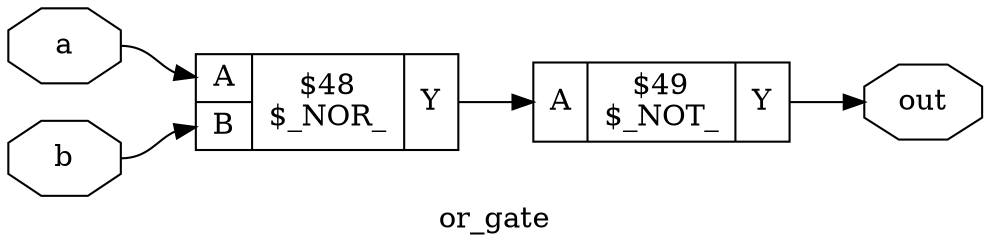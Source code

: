 digraph "or_gate" {
label="or_gate";
rankdir="LR";
remincross=true;
n2 [ shape=octagon, label="a", color="black", fontcolor="black" ];
n3 [ shape=octagon, label="b", color="black", fontcolor="black" ];
n4 [ shape=octagon, label="out", color="black", fontcolor="black" ];
c8 [ shape=record, label="{{<p5> A|<p6> B}|$48\n$_NOR_|{<p7> Y}}" ];
c9 [ shape=record, label="{{<p5> A}|$49\n$_NOT_|{<p7> Y}}" ];
c8:p7:e -> c9:p5:w [color="black", label=""];
n2:e -> c8:p5:w [color="black", label=""];
n3:e -> c8:p6:w [color="black", label=""];
c9:p7:e -> n4:w [color="black", label=""];
}
